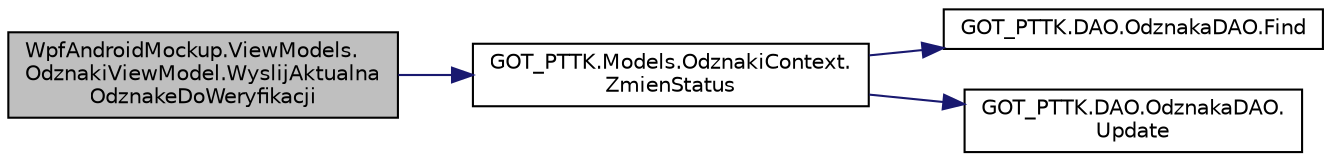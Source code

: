 digraph "WpfAndroidMockup.ViewModels.OdznakiViewModel.WyslijAktualnaOdznakeDoWeryfikacji"
{
 // INTERACTIVE_SVG=YES
  edge [fontname="Helvetica",fontsize="10",labelfontname="Helvetica",labelfontsize="10"];
  node [fontname="Helvetica",fontsize="10",shape=record];
  rankdir="LR";
  Node19 [label="WpfAndroidMockup.ViewModels.\lOdznakiViewModel.WyslijAktualna\lOdznakeDoWeryfikacji",height=0.2,width=0.4,color="black", fillcolor="grey75", style="filled", fontcolor="black"];
  Node19 -> Node20 [color="midnightblue",fontsize="10",style="solid",fontname="Helvetica"];
  Node20 [label="GOT_PTTK.Models.OdznakiContext.\lZmienStatus",height=0.2,width=0.4,color="black", fillcolor="white", style="filled",URL="$class_g_o_t___p_t_t_k_1_1_models_1_1_odznaki_context.html#ace8b3878a4f4c7fbe0e6e31b903f3f9d",tooltip="Zmienia status odznaki "];
  Node20 -> Node21 [color="midnightblue",fontsize="10",style="solid",fontname="Helvetica"];
  Node21 [label="GOT_PTTK.DAO.OdznakaDAO.Find",height=0.2,width=0.4,color="black", fillcolor="white", style="filled",URL="$class_g_o_t___p_t_t_k_1_1_d_a_o_1_1_odznaka_d_a_o.html#a91f0703d3d0dc7b23851362360f1a546"];
  Node20 -> Node22 [color="midnightblue",fontsize="10",style="solid",fontname="Helvetica"];
  Node22 [label="GOT_PTTK.DAO.OdznakaDAO.\lUpdate",height=0.2,width=0.4,color="black", fillcolor="white", style="filled",URL="$class_g_o_t___p_t_t_k_1_1_d_a_o_1_1_odznaka_d_a_o.html#a4230cd8aec20ece4927cfc3c01fa10f1"];
}
